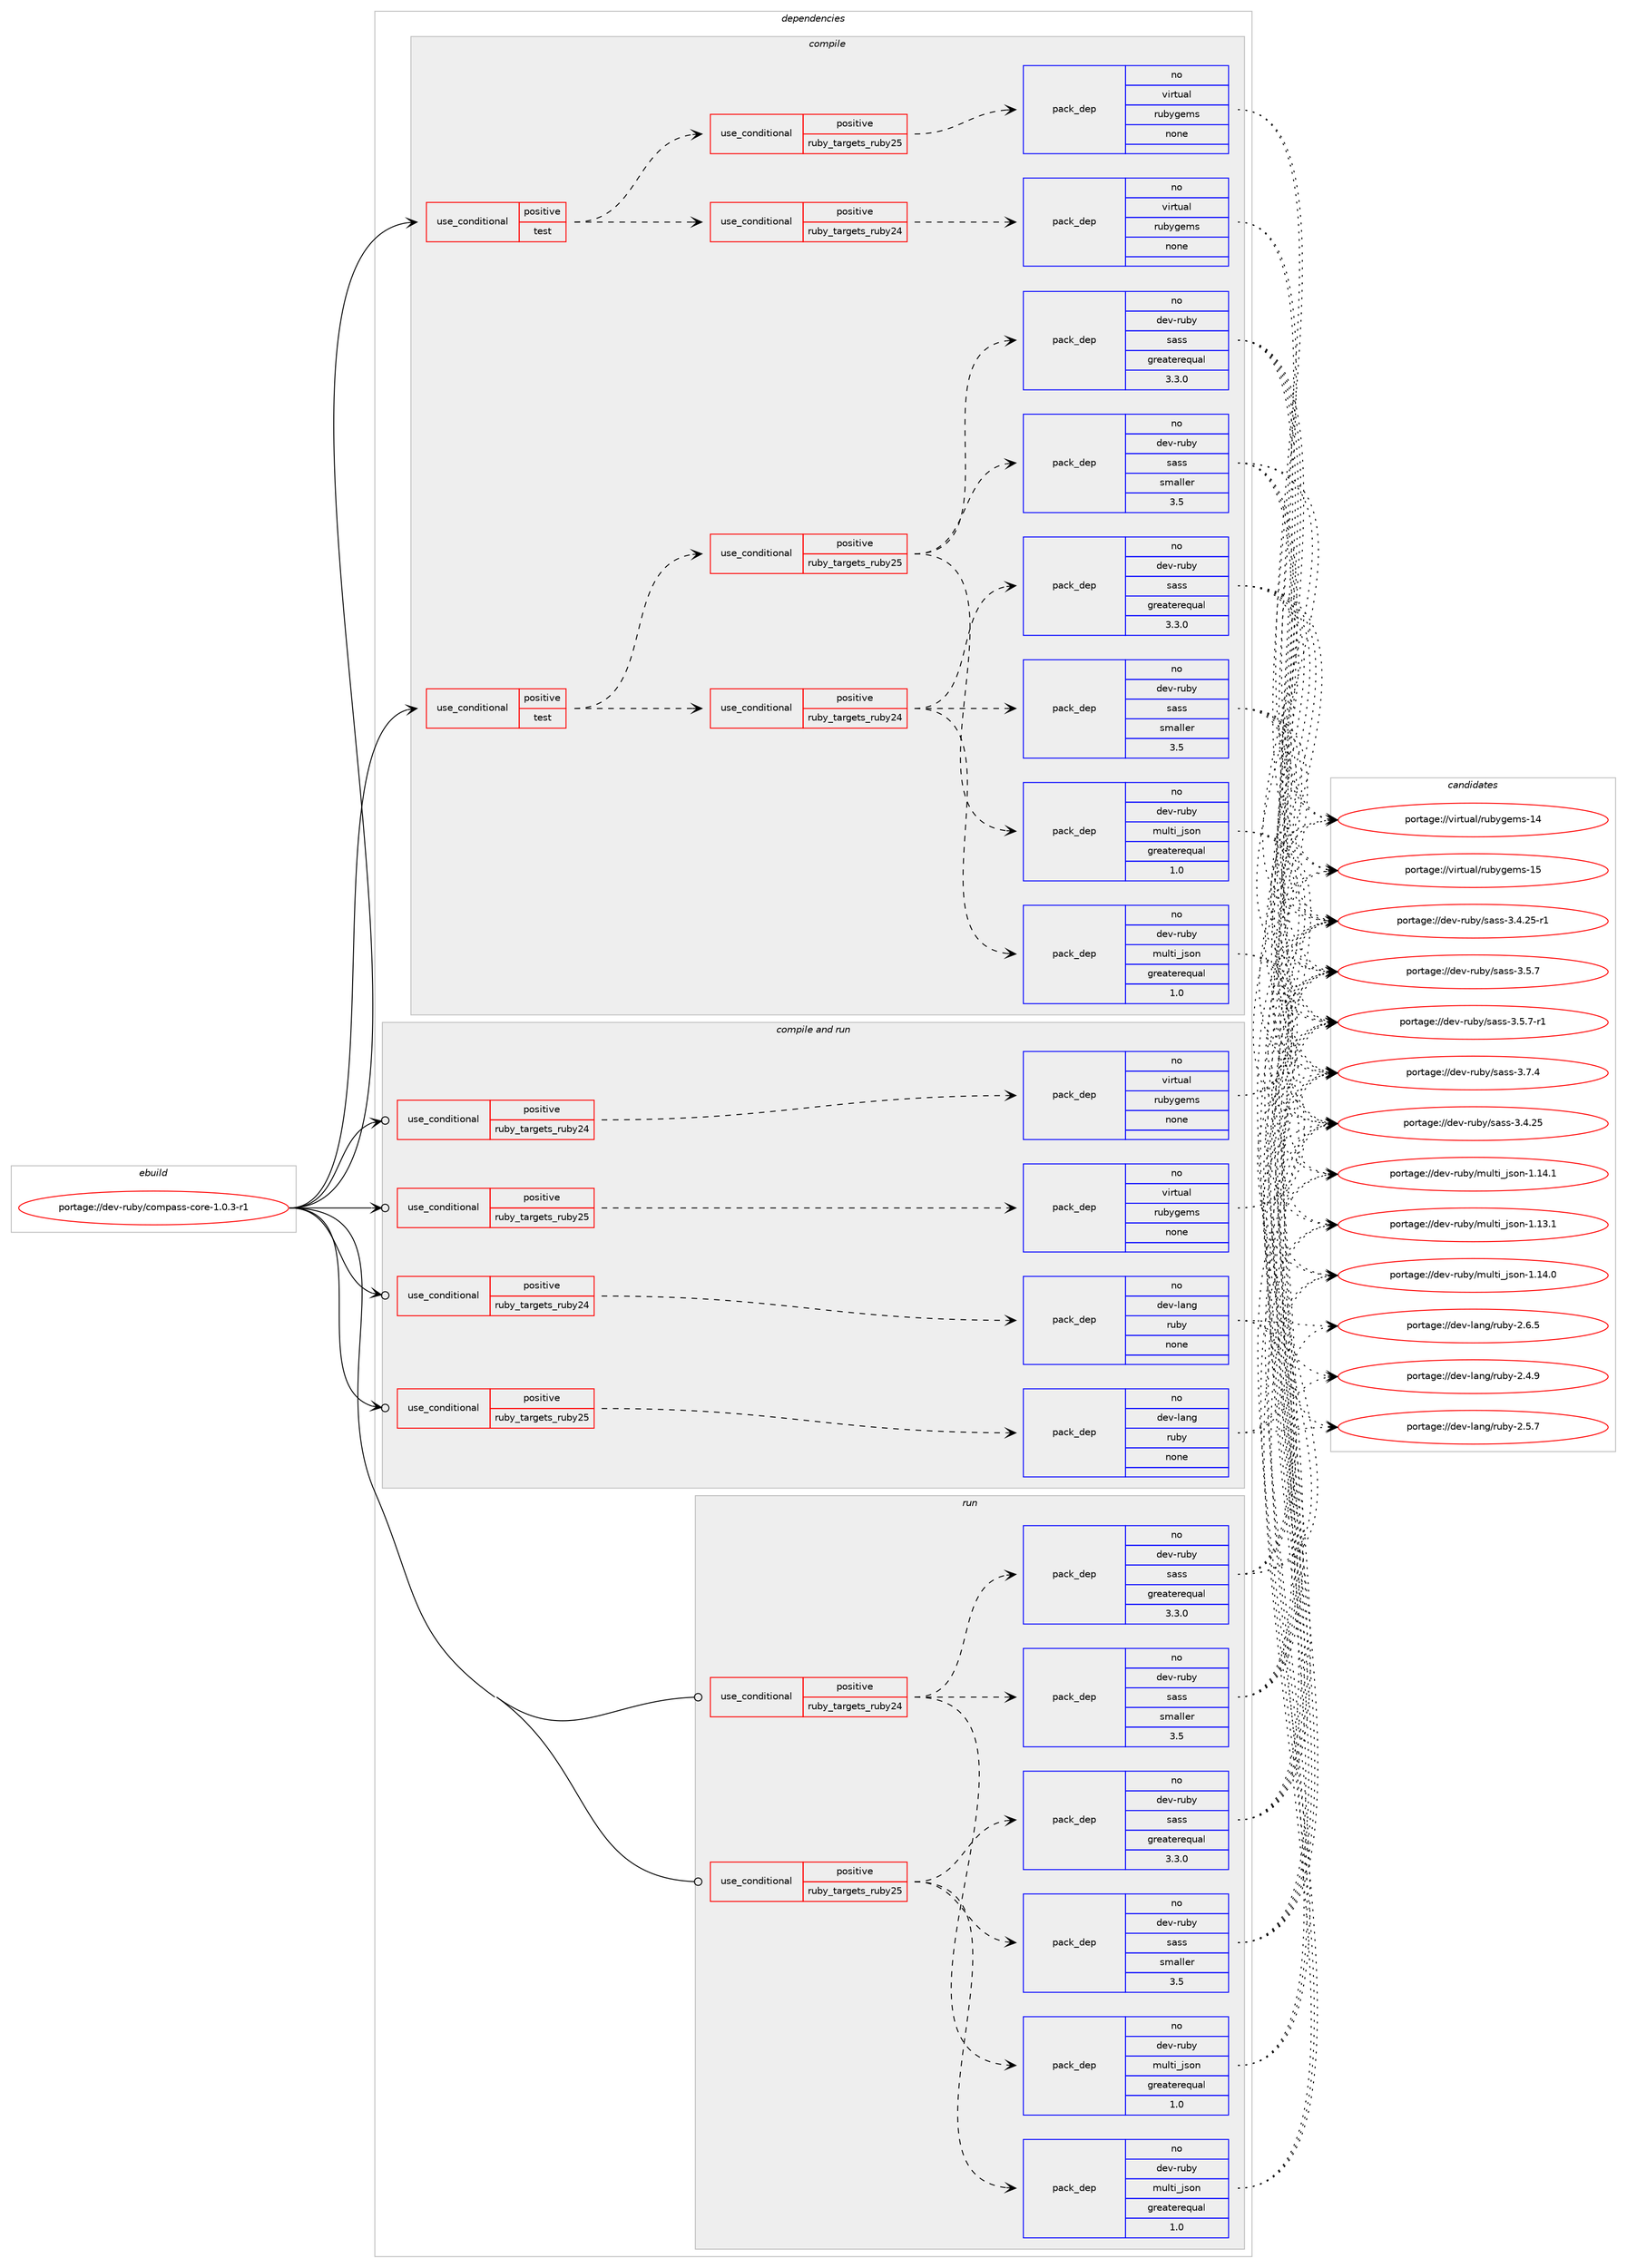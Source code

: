 digraph prolog {

# *************
# Graph options
# *************

newrank=true;
concentrate=true;
compound=true;
graph [rankdir=LR,fontname=Helvetica,fontsize=10,ranksep=1.5];#, ranksep=2.5, nodesep=0.2];
edge  [arrowhead=vee];
node  [fontname=Helvetica,fontsize=10];

# **********
# The ebuild
# **********

subgraph cluster_leftcol {
color=gray;
rank=same;
label=<<i>ebuild</i>>;
id [label="portage://dev-ruby/compass-core-1.0.3-r1", color=red, width=4, href="../dev-ruby/compass-core-1.0.3-r1.svg"];
}

# ****************
# The dependencies
# ****************

subgraph cluster_midcol {
color=gray;
label=<<i>dependencies</i>>;
subgraph cluster_compile {
fillcolor="#eeeeee";
style=filled;
label=<<i>compile</i>>;
subgraph cond49705 {
dependency216479 [label=<<TABLE BORDER="0" CELLBORDER="1" CELLSPACING="0" CELLPADDING="4"><TR><TD ROWSPAN="3" CELLPADDING="10">use_conditional</TD></TR><TR><TD>positive</TD></TR><TR><TD>test</TD></TR></TABLE>>, shape=none, color=red];
subgraph cond49706 {
dependency216480 [label=<<TABLE BORDER="0" CELLBORDER="1" CELLSPACING="0" CELLPADDING="4"><TR><TD ROWSPAN="3" CELLPADDING="10">use_conditional</TD></TR><TR><TD>positive</TD></TR><TR><TD>ruby_targets_ruby24</TD></TR></TABLE>>, shape=none, color=red];
subgraph pack163293 {
dependency216481 [label=<<TABLE BORDER="0" CELLBORDER="1" CELLSPACING="0" CELLPADDING="4" WIDTH="220"><TR><TD ROWSPAN="6" CELLPADDING="30">pack_dep</TD></TR><TR><TD WIDTH="110">no</TD></TR><TR><TD>dev-ruby</TD></TR><TR><TD>multi_json</TD></TR><TR><TD>greaterequal</TD></TR><TR><TD>1.0</TD></TR></TABLE>>, shape=none, color=blue];
}
dependency216480:e -> dependency216481:w [weight=20,style="dashed",arrowhead="vee"];
subgraph pack163294 {
dependency216482 [label=<<TABLE BORDER="0" CELLBORDER="1" CELLSPACING="0" CELLPADDING="4" WIDTH="220"><TR><TD ROWSPAN="6" CELLPADDING="30">pack_dep</TD></TR><TR><TD WIDTH="110">no</TD></TR><TR><TD>dev-ruby</TD></TR><TR><TD>sass</TD></TR><TR><TD>greaterequal</TD></TR><TR><TD>3.3.0</TD></TR></TABLE>>, shape=none, color=blue];
}
dependency216480:e -> dependency216482:w [weight=20,style="dashed",arrowhead="vee"];
subgraph pack163295 {
dependency216483 [label=<<TABLE BORDER="0" CELLBORDER="1" CELLSPACING="0" CELLPADDING="4" WIDTH="220"><TR><TD ROWSPAN="6" CELLPADDING="30">pack_dep</TD></TR><TR><TD WIDTH="110">no</TD></TR><TR><TD>dev-ruby</TD></TR><TR><TD>sass</TD></TR><TR><TD>smaller</TD></TR><TR><TD>3.5</TD></TR></TABLE>>, shape=none, color=blue];
}
dependency216480:e -> dependency216483:w [weight=20,style="dashed",arrowhead="vee"];
}
dependency216479:e -> dependency216480:w [weight=20,style="dashed",arrowhead="vee"];
subgraph cond49707 {
dependency216484 [label=<<TABLE BORDER="0" CELLBORDER="1" CELLSPACING="0" CELLPADDING="4"><TR><TD ROWSPAN="3" CELLPADDING="10">use_conditional</TD></TR><TR><TD>positive</TD></TR><TR><TD>ruby_targets_ruby25</TD></TR></TABLE>>, shape=none, color=red];
subgraph pack163296 {
dependency216485 [label=<<TABLE BORDER="0" CELLBORDER="1" CELLSPACING="0" CELLPADDING="4" WIDTH="220"><TR><TD ROWSPAN="6" CELLPADDING="30">pack_dep</TD></TR><TR><TD WIDTH="110">no</TD></TR><TR><TD>dev-ruby</TD></TR><TR><TD>multi_json</TD></TR><TR><TD>greaterequal</TD></TR><TR><TD>1.0</TD></TR></TABLE>>, shape=none, color=blue];
}
dependency216484:e -> dependency216485:w [weight=20,style="dashed",arrowhead="vee"];
subgraph pack163297 {
dependency216486 [label=<<TABLE BORDER="0" CELLBORDER="1" CELLSPACING="0" CELLPADDING="4" WIDTH="220"><TR><TD ROWSPAN="6" CELLPADDING="30">pack_dep</TD></TR><TR><TD WIDTH="110">no</TD></TR><TR><TD>dev-ruby</TD></TR><TR><TD>sass</TD></TR><TR><TD>greaterequal</TD></TR><TR><TD>3.3.0</TD></TR></TABLE>>, shape=none, color=blue];
}
dependency216484:e -> dependency216486:w [weight=20,style="dashed",arrowhead="vee"];
subgraph pack163298 {
dependency216487 [label=<<TABLE BORDER="0" CELLBORDER="1" CELLSPACING="0" CELLPADDING="4" WIDTH="220"><TR><TD ROWSPAN="6" CELLPADDING="30">pack_dep</TD></TR><TR><TD WIDTH="110">no</TD></TR><TR><TD>dev-ruby</TD></TR><TR><TD>sass</TD></TR><TR><TD>smaller</TD></TR><TR><TD>3.5</TD></TR></TABLE>>, shape=none, color=blue];
}
dependency216484:e -> dependency216487:w [weight=20,style="dashed",arrowhead="vee"];
}
dependency216479:e -> dependency216484:w [weight=20,style="dashed",arrowhead="vee"];
}
id:e -> dependency216479:w [weight=20,style="solid",arrowhead="vee"];
subgraph cond49708 {
dependency216488 [label=<<TABLE BORDER="0" CELLBORDER="1" CELLSPACING="0" CELLPADDING="4"><TR><TD ROWSPAN="3" CELLPADDING="10">use_conditional</TD></TR><TR><TD>positive</TD></TR><TR><TD>test</TD></TR></TABLE>>, shape=none, color=red];
subgraph cond49709 {
dependency216489 [label=<<TABLE BORDER="0" CELLBORDER="1" CELLSPACING="0" CELLPADDING="4"><TR><TD ROWSPAN="3" CELLPADDING="10">use_conditional</TD></TR><TR><TD>positive</TD></TR><TR><TD>ruby_targets_ruby24</TD></TR></TABLE>>, shape=none, color=red];
subgraph pack163299 {
dependency216490 [label=<<TABLE BORDER="0" CELLBORDER="1" CELLSPACING="0" CELLPADDING="4" WIDTH="220"><TR><TD ROWSPAN="6" CELLPADDING="30">pack_dep</TD></TR><TR><TD WIDTH="110">no</TD></TR><TR><TD>virtual</TD></TR><TR><TD>rubygems</TD></TR><TR><TD>none</TD></TR><TR><TD></TD></TR></TABLE>>, shape=none, color=blue];
}
dependency216489:e -> dependency216490:w [weight=20,style="dashed",arrowhead="vee"];
}
dependency216488:e -> dependency216489:w [weight=20,style="dashed",arrowhead="vee"];
subgraph cond49710 {
dependency216491 [label=<<TABLE BORDER="0" CELLBORDER="1" CELLSPACING="0" CELLPADDING="4"><TR><TD ROWSPAN="3" CELLPADDING="10">use_conditional</TD></TR><TR><TD>positive</TD></TR><TR><TD>ruby_targets_ruby25</TD></TR></TABLE>>, shape=none, color=red];
subgraph pack163300 {
dependency216492 [label=<<TABLE BORDER="0" CELLBORDER="1" CELLSPACING="0" CELLPADDING="4" WIDTH="220"><TR><TD ROWSPAN="6" CELLPADDING="30">pack_dep</TD></TR><TR><TD WIDTH="110">no</TD></TR><TR><TD>virtual</TD></TR><TR><TD>rubygems</TD></TR><TR><TD>none</TD></TR><TR><TD></TD></TR></TABLE>>, shape=none, color=blue];
}
dependency216491:e -> dependency216492:w [weight=20,style="dashed",arrowhead="vee"];
}
dependency216488:e -> dependency216491:w [weight=20,style="dashed",arrowhead="vee"];
}
id:e -> dependency216488:w [weight=20,style="solid",arrowhead="vee"];
}
subgraph cluster_compileandrun {
fillcolor="#eeeeee";
style=filled;
label=<<i>compile and run</i>>;
subgraph cond49711 {
dependency216493 [label=<<TABLE BORDER="0" CELLBORDER="1" CELLSPACING="0" CELLPADDING="4"><TR><TD ROWSPAN="3" CELLPADDING="10">use_conditional</TD></TR><TR><TD>positive</TD></TR><TR><TD>ruby_targets_ruby24</TD></TR></TABLE>>, shape=none, color=red];
subgraph pack163301 {
dependency216494 [label=<<TABLE BORDER="0" CELLBORDER="1" CELLSPACING="0" CELLPADDING="4" WIDTH="220"><TR><TD ROWSPAN="6" CELLPADDING="30">pack_dep</TD></TR><TR><TD WIDTH="110">no</TD></TR><TR><TD>dev-lang</TD></TR><TR><TD>ruby</TD></TR><TR><TD>none</TD></TR><TR><TD></TD></TR></TABLE>>, shape=none, color=blue];
}
dependency216493:e -> dependency216494:w [weight=20,style="dashed",arrowhead="vee"];
}
id:e -> dependency216493:w [weight=20,style="solid",arrowhead="odotvee"];
subgraph cond49712 {
dependency216495 [label=<<TABLE BORDER="0" CELLBORDER="1" CELLSPACING="0" CELLPADDING="4"><TR><TD ROWSPAN="3" CELLPADDING="10">use_conditional</TD></TR><TR><TD>positive</TD></TR><TR><TD>ruby_targets_ruby24</TD></TR></TABLE>>, shape=none, color=red];
subgraph pack163302 {
dependency216496 [label=<<TABLE BORDER="0" CELLBORDER="1" CELLSPACING="0" CELLPADDING="4" WIDTH="220"><TR><TD ROWSPAN="6" CELLPADDING="30">pack_dep</TD></TR><TR><TD WIDTH="110">no</TD></TR><TR><TD>virtual</TD></TR><TR><TD>rubygems</TD></TR><TR><TD>none</TD></TR><TR><TD></TD></TR></TABLE>>, shape=none, color=blue];
}
dependency216495:e -> dependency216496:w [weight=20,style="dashed",arrowhead="vee"];
}
id:e -> dependency216495:w [weight=20,style="solid",arrowhead="odotvee"];
subgraph cond49713 {
dependency216497 [label=<<TABLE BORDER="0" CELLBORDER="1" CELLSPACING="0" CELLPADDING="4"><TR><TD ROWSPAN="3" CELLPADDING="10">use_conditional</TD></TR><TR><TD>positive</TD></TR><TR><TD>ruby_targets_ruby25</TD></TR></TABLE>>, shape=none, color=red];
subgraph pack163303 {
dependency216498 [label=<<TABLE BORDER="0" CELLBORDER="1" CELLSPACING="0" CELLPADDING="4" WIDTH="220"><TR><TD ROWSPAN="6" CELLPADDING="30">pack_dep</TD></TR><TR><TD WIDTH="110">no</TD></TR><TR><TD>dev-lang</TD></TR><TR><TD>ruby</TD></TR><TR><TD>none</TD></TR><TR><TD></TD></TR></TABLE>>, shape=none, color=blue];
}
dependency216497:e -> dependency216498:w [weight=20,style="dashed",arrowhead="vee"];
}
id:e -> dependency216497:w [weight=20,style="solid",arrowhead="odotvee"];
subgraph cond49714 {
dependency216499 [label=<<TABLE BORDER="0" CELLBORDER="1" CELLSPACING="0" CELLPADDING="4"><TR><TD ROWSPAN="3" CELLPADDING="10">use_conditional</TD></TR><TR><TD>positive</TD></TR><TR><TD>ruby_targets_ruby25</TD></TR></TABLE>>, shape=none, color=red];
subgraph pack163304 {
dependency216500 [label=<<TABLE BORDER="0" CELLBORDER="1" CELLSPACING="0" CELLPADDING="4" WIDTH="220"><TR><TD ROWSPAN="6" CELLPADDING="30">pack_dep</TD></TR><TR><TD WIDTH="110">no</TD></TR><TR><TD>virtual</TD></TR><TR><TD>rubygems</TD></TR><TR><TD>none</TD></TR><TR><TD></TD></TR></TABLE>>, shape=none, color=blue];
}
dependency216499:e -> dependency216500:w [weight=20,style="dashed",arrowhead="vee"];
}
id:e -> dependency216499:w [weight=20,style="solid",arrowhead="odotvee"];
}
subgraph cluster_run {
fillcolor="#eeeeee";
style=filled;
label=<<i>run</i>>;
subgraph cond49715 {
dependency216501 [label=<<TABLE BORDER="0" CELLBORDER="1" CELLSPACING="0" CELLPADDING="4"><TR><TD ROWSPAN="3" CELLPADDING="10">use_conditional</TD></TR><TR><TD>positive</TD></TR><TR><TD>ruby_targets_ruby24</TD></TR></TABLE>>, shape=none, color=red];
subgraph pack163305 {
dependency216502 [label=<<TABLE BORDER="0" CELLBORDER="1" CELLSPACING="0" CELLPADDING="4" WIDTH="220"><TR><TD ROWSPAN="6" CELLPADDING="30">pack_dep</TD></TR><TR><TD WIDTH="110">no</TD></TR><TR><TD>dev-ruby</TD></TR><TR><TD>multi_json</TD></TR><TR><TD>greaterequal</TD></TR><TR><TD>1.0</TD></TR></TABLE>>, shape=none, color=blue];
}
dependency216501:e -> dependency216502:w [weight=20,style="dashed",arrowhead="vee"];
subgraph pack163306 {
dependency216503 [label=<<TABLE BORDER="0" CELLBORDER="1" CELLSPACING="0" CELLPADDING="4" WIDTH="220"><TR><TD ROWSPAN="6" CELLPADDING="30">pack_dep</TD></TR><TR><TD WIDTH="110">no</TD></TR><TR><TD>dev-ruby</TD></TR><TR><TD>sass</TD></TR><TR><TD>greaterequal</TD></TR><TR><TD>3.3.0</TD></TR></TABLE>>, shape=none, color=blue];
}
dependency216501:e -> dependency216503:w [weight=20,style="dashed",arrowhead="vee"];
subgraph pack163307 {
dependency216504 [label=<<TABLE BORDER="0" CELLBORDER="1" CELLSPACING="0" CELLPADDING="4" WIDTH="220"><TR><TD ROWSPAN="6" CELLPADDING="30">pack_dep</TD></TR><TR><TD WIDTH="110">no</TD></TR><TR><TD>dev-ruby</TD></TR><TR><TD>sass</TD></TR><TR><TD>smaller</TD></TR><TR><TD>3.5</TD></TR></TABLE>>, shape=none, color=blue];
}
dependency216501:e -> dependency216504:w [weight=20,style="dashed",arrowhead="vee"];
}
id:e -> dependency216501:w [weight=20,style="solid",arrowhead="odot"];
subgraph cond49716 {
dependency216505 [label=<<TABLE BORDER="0" CELLBORDER="1" CELLSPACING="0" CELLPADDING="4"><TR><TD ROWSPAN="3" CELLPADDING="10">use_conditional</TD></TR><TR><TD>positive</TD></TR><TR><TD>ruby_targets_ruby25</TD></TR></TABLE>>, shape=none, color=red];
subgraph pack163308 {
dependency216506 [label=<<TABLE BORDER="0" CELLBORDER="1" CELLSPACING="0" CELLPADDING="4" WIDTH="220"><TR><TD ROWSPAN="6" CELLPADDING="30">pack_dep</TD></TR><TR><TD WIDTH="110">no</TD></TR><TR><TD>dev-ruby</TD></TR><TR><TD>multi_json</TD></TR><TR><TD>greaterequal</TD></TR><TR><TD>1.0</TD></TR></TABLE>>, shape=none, color=blue];
}
dependency216505:e -> dependency216506:w [weight=20,style="dashed",arrowhead="vee"];
subgraph pack163309 {
dependency216507 [label=<<TABLE BORDER="0" CELLBORDER="1" CELLSPACING="0" CELLPADDING="4" WIDTH="220"><TR><TD ROWSPAN="6" CELLPADDING="30">pack_dep</TD></TR><TR><TD WIDTH="110">no</TD></TR><TR><TD>dev-ruby</TD></TR><TR><TD>sass</TD></TR><TR><TD>greaterequal</TD></TR><TR><TD>3.3.0</TD></TR></TABLE>>, shape=none, color=blue];
}
dependency216505:e -> dependency216507:w [weight=20,style="dashed",arrowhead="vee"];
subgraph pack163310 {
dependency216508 [label=<<TABLE BORDER="0" CELLBORDER="1" CELLSPACING="0" CELLPADDING="4" WIDTH="220"><TR><TD ROWSPAN="6" CELLPADDING="30">pack_dep</TD></TR><TR><TD WIDTH="110">no</TD></TR><TR><TD>dev-ruby</TD></TR><TR><TD>sass</TD></TR><TR><TD>smaller</TD></TR><TR><TD>3.5</TD></TR></TABLE>>, shape=none, color=blue];
}
dependency216505:e -> dependency216508:w [weight=20,style="dashed",arrowhead="vee"];
}
id:e -> dependency216505:w [weight=20,style="solid",arrowhead="odot"];
}
}

# **************
# The candidates
# **************

subgraph cluster_choices {
rank=same;
color=gray;
label=<<i>candidates</i>>;

subgraph choice163293 {
color=black;
nodesep=1;
choiceportage1001011184511411798121471091171081161059510611511111045494649514649 [label="portage://dev-ruby/multi_json-1.13.1", color=red, width=4,href="../dev-ruby/multi_json-1.13.1.svg"];
choiceportage1001011184511411798121471091171081161059510611511111045494649524648 [label="portage://dev-ruby/multi_json-1.14.0", color=red, width=4,href="../dev-ruby/multi_json-1.14.0.svg"];
choiceportage1001011184511411798121471091171081161059510611511111045494649524649 [label="portage://dev-ruby/multi_json-1.14.1", color=red, width=4,href="../dev-ruby/multi_json-1.14.1.svg"];
dependency216481:e -> choiceportage1001011184511411798121471091171081161059510611511111045494649514649:w [style=dotted,weight="100"];
dependency216481:e -> choiceportage1001011184511411798121471091171081161059510611511111045494649524648:w [style=dotted,weight="100"];
dependency216481:e -> choiceportage1001011184511411798121471091171081161059510611511111045494649524649:w [style=dotted,weight="100"];
}
subgraph choice163294 {
color=black;
nodesep=1;
choiceportage1001011184511411798121471159711511545514652465053 [label="portage://dev-ruby/sass-3.4.25", color=red, width=4,href="../dev-ruby/sass-3.4.25.svg"];
choiceportage10010111845114117981214711597115115455146524650534511449 [label="portage://dev-ruby/sass-3.4.25-r1", color=red, width=4,href="../dev-ruby/sass-3.4.25-r1.svg"];
choiceportage10010111845114117981214711597115115455146534655 [label="portage://dev-ruby/sass-3.5.7", color=red, width=4,href="../dev-ruby/sass-3.5.7.svg"];
choiceportage100101118451141179812147115971151154551465346554511449 [label="portage://dev-ruby/sass-3.5.7-r1", color=red, width=4,href="../dev-ruby/sass-3.5.7-r1.svg"];
choiceportage10010111845114117981214711597115115455146554652 [label="portage://dev-ruby/sass-3.7.4", color=red, width=4,href="../dev-ruby/sass-3.7.4.svg"];
dependency216482:e -> choiceportage1001011184511411798121471159711511545514652465053:w [style=dotted,weight="100"];
dependency216482:e -> choiceportage10010111845114117981214711597115115455146524650534511449:w [style=dotted,weight="100"];
dependency216482:e -> choiceportage10010111845114117981214711597115115455146534655:w [style=dotted,weight="100"];
dependency216482:e -> choiceportage100101118451141179812147115971151154551465346554511449:w [style=dotted,weight="100"];
dependency216482:e -> choiceportage10010111845114117981214711597115115455146554652:w [style=dotted,weight="100"];
}
subgraph choice163295 {
color=black;
nodesep=1;
choiceportage1001011184511411798121471159711511545514652465053 [label="portage://dev-ruby/sass-3.4.25", color=red, width=4,href="../dev-ruby/sass-3.4.25.svg"];
choiceportage10010111845114117981214711597115115455146524650534511449 [label="portage://dev-ruby/sass-3.4.25-r1", color=red, width=4,href="../dev-ruby/sass-3.4.25-r1.svg"];
choiceportage10010111845114117981214711597115115455146534655 [label="portage://dev-ruby/sass-3.5.7", color=red, width=4,href="../dev-ruby/sass-3.5.7.svg"];
choiceportage100101118451141179812147115971151154551465346554511449 [label="portage://dev-ruby/sass-3.5.7-r1", color=red, width=4,href="../dev-ruby/sass-3.5.7-r1.svg"];
choiceportage10010111845114117981214711597115115455146554652 [label="portage://dev-ruby/sass-3.7.4", color=red, width=4,href="../dev-ruby/sass-3.7.4.svg"];
dependency216483:e -> choiceportage1001011184511411798121471159711511545514652465053:w [style=dotted,weight="100"];
dependency216483:e -> choiceportage10010111845114117981214711597115115455146524650534511449:w [style=dotted,weight="100"];
dependency216483:e -> choiceportage10010111845114117981214711597115115455146534655:w [style=dotted,weight="100"];
dependency216483:e -> choiceportage100101118451141179812147115971151154551465346554511449:w [style=dotted,weight="100"];
dependency216483:e -> choiceportage10010111845114117981214711597115115455146554652:w [style=dotted,weight="100"];
}
subgraph choice163296 {
color=black;
nodesep=1;
choiceportage1001011184511411798121471091171081161059510611511111045494649514649 [label="portage://dev-ruby/multi_json-1.13.1", color=red, width=4,href="../dev-ruby/multi_json-1.13.1.svg"];
choiceportage1001011184511411798121471091171081161059510611511111045494649524648 [label="portage://dev-ruby/multi_json-1.14.0", color=red, width=4,href="../dev-ruby/multi_json-1.14.0.svg"];
choiceportage1001011184511411798121471091171081161059510611511111045494649524649 [label="portage://dev-ruby/multi_json-1.14.1", color=red, width=4,href="../dev-ruby/multi_json-1.14.1.svg"];
dependency216485:e -> choiceportage1001011184511411798121471091171081161059510611511111045494649514649:w [style=dotted,weight="100"];
dependency216485:e -> choiceportage1001011184511411798121471091171081161059510611511111045494649524648:w [style=dotted,weight="100"];
dependency216485:e -> choiceportage1001011184511411798121471091171081161059510611511111045494649524649:w [style=dotted,weight="100"];
}
subgraph choice163297 {
color=black;
nodesep=1;
choiceportage1001011184511411798121471159711511545514652465053 [label="portage://dev-ruby/sass-3.4.25", color=red, width=4,href="../dev-ruby/sass-3.4.25.svg"];
choiceportage10010111845114117981214711597115115455146524650534511449 [label="portage://dev-ruby/sass-3.4.25-r1", color=red, width=4,href="../dev-ruby/sass-3.4.25-r1.svg"];
choiceportage10010111845114117981214711597115115455146534655 [label="portage://dev-ruby/sass-3.5.7", color=red, width=4,href="../dev-ruby/sass-3.5.7.svg"];
choiceportage100101118451141179812147115971151154551465346554511449 [label="portage://dev-ruby/sass-3.5.7-r1", color=red, width=4,href="../dev-ruby/sass-3.5.7-r1.svg"];
choiceportage10010111845114117981214711597115115455146554652 [label="portage://dev-ruby/sass-3.7.4", color=red, width=4,href="../dev-ruby/sass-3.7.4.svg"];
dependency216486:e -> choiceportage1001011184511411798121471159711511545514652465053:w [style=dotted,weight="100"];
dependency216486:e -> choiceportage10010111845114117981214711597115115455146524650534511449:w [style=dotted,weight="100"];
dependency216486:e -> choiceportage10010111845114117981214711597115115455146534655:w [style=dotted,weight="100"];
dependency216486:e -> choiceportage100101118451141179812147115971151154551465346554511449:w [style=dotted,weight="100"];
dependency216486:e -> choiceportage10010111845114117981214711597115115455146554652:w [style=dotted,weight="100"];
}
subgraph choice163298 {
color=black;
nodesep=1;
choiceportage1001011184511411798121471159711511545514652465053 [label="portage://dev-ruby/sass-3.4.25", color=red, width=4,href="../dev-ruby/sass-3.4.25.svg"];
choiceportage10010111845114117981214711597115115455146524650534511449 [label="portage://dev-ruby/sass-3.4.25-r1", color=red, width=4,href="../dev-ruby/sass-3.4.25-r1.svg"];
choiceportage10010111845114117981214711597115115455146534655 [label="portage://dev-ruby/sass-3.5.7", color=red, width=4,href="../dev-ruby/sass-3.5.7.svg"];
choiceportage100101118451141179812147115971151154551465346554511449 [label="portage://dev-ruby/sass-3.5.7-r1", color=red, width=4,href="../dev-ruby/sass-3.5.7-r1.svg"];
choiceportage10010111845114117981214711597115115455146554652 [label="portage://dev-ruby/sass-3.7.4", color=red, width=4,href="../dev-ruby/sass-3.7.4.svg"];
dependency216487:e -> choiceportage1001011184511411798121471159711511545514652465053:w [style=dotted,weight="100"];
dependency216487:e -> choiceportage10010111845114117981214711597115115455146524650534511449:w [style=dotted,weight="100"];
dependency216487:e -> choiceportage10010111845114117981214711597115115455146534655:w [style=dotted,weight="100"];
dependency216487:e -> choiceportage100101118451141179812147115971151154551465346554511449:w [style=dotted,weight="100"];
dependency216487:e -> choiceportage10010111845114117981214711597115115455146554652:w [style=dotted,weight="100"];
}
subgraph choice163299 {
color=black;
nodesep=1;
choiceportage118105114116117971084711411798121103101109115454952 [label="portage://virtual/rubygems-14", color=red, width=4,href="../virtual/rubygems-14.svg"];
choiceportage118105114116117971084711411798121103101109115454953 [label="portage://virtual/rubygems-15", color=red, width=4,href="../virtual/rubygems-15.svg"];
dependency216490:e -> choiceportage118105114116117971084711411798121103101109115454952:w [style=dotted,weight="100"];
dependency216490:e -> choiceportage118105114116117971084711411798121103101109115454953:w [style=dotted,weight="100"];
}
subgraph choice163300 {
color=black;
nodesep=1;
choiceportage118105114116117971084711411798121103101109115454952 [label="portage://virtual/rubygems-14", color=red, width=4,href="../virtual/rubygems-14.svg"];
choiceportage118105114116117971084711411798121103101109115454953 [label="portage://virtual/rubygems-15", color=red, width=4,href="../virtual/rubygems-15.svg"];
dependency216492:e -> choiceportage118105114116117971084711411798121103101109115454952:w [style=dotted,weight="100"];
dependency216492:e -> choiceportage118105114116117971084711411798121103101109115454953:w [style=dotted,weight="100"];
}
subgraph choice163301 {
color=black;
nodesep=1;
choiceportage10010111845108971101034711411798121455046524657 [label="portage://dev-lang/ruby-2.4.9", color=red, width=4,href="../dev-lang/ruby-2.4.9.svg"];
choiceportage10010111845108971101034711411798121455046534655 [label="portage://dev-lang/ruby-2.5.7", color=red, width=4,href="../dev-lang/ruby-2.5.7.svg"];
choiceportage10010111845108971101034711411798121455046544653 [label="portage://dev-lang/ruby-2.6.5", color=red, width=4,href="../dev-lang/ruby-2.6.5.svg"];
dependency216494:e -> choiceportage10010111845108971101034711411798121455046524657:w [style=dotted,weight="100"];
dependency216494:e -> choiceportage10010111845108971101034711411798121455046534655:w [style=dotted,weight="100"];
dependency216494:e -> choiceportage10010111845108971101034711411798121455046544653:w [style=dotted,weight="100"];
}
subgraph choice163302 {
color=black;
nodesep=1;
choiceportage118105114116117971084711411798121103101109115454952 [label="portage://virtual/rubygems-14", color=red, width=4,href="../virtual/rubygems-14.svg"];
choiceportage118105114116117971084711411798121103101109115454953 [label="portage://virtual/rubygems-15", color=red, width=4,href="../virtual/rubygems-15.svg"];
dependency216496:e -> choiceportage118105114116117971084711411798121103101109115454952:w [style=dotted,weight="100"];
dependency216496:e -> choiceportage118105114116117971084711411798121103101109115454953:w [style=dotted,weight="100"];
}
subgraph choice163303 {
color=black;
nodesep=1;
choiceportage10010111845108971101034711411798121455046524657 [label="portage://dev-lang/ruby-2.4.9", color=red, width=4,href="../dev-lang/ruby-2.4.9.svg"];
choiceportage10010111845108971101034711411798121455046534655 [label="portage://dev-lang/ruby-2.5.7", color=red, width=4,href="../dev-lang/ruby-2.5.7.svg"];
choiceportage10010111845108971101034711411798121455046544653 [label="portage://dev-lang/ruby-2.6.5", color=red, width=4,href="../dev-lang/ruby-2.6.5.svg"];
dependency216498:e -> choiceportage10010111845108971101034711411798121455046524657:w [style=dotted,weight="100"];
dependency216498:e -> choiceportage10010111845108971101034711411798121455046534655:w [style=dotted,weight="100"];
dependency216498:e -> choiceportage10010111845108971101034711411798121455046544653:w [style=dotted,weight="100"];
}
subgraph choice163304 {
color=black;
nodesep=1;
choiceportage118105114116117971084711411798121103101109115454952 [label="portage://virtual/rubygems-14", color=red, width=4,href="../virtual/rubygems-14.svg"];
choiceportage118105114116117971084711411798121103101109115454953 [label="portage://virtual/rubygems-15", color=red, width=4,href="../virtual/rubygems-15.svg"];
dependency216500:e -> choiceportage118105114116117971084711411798121103101109115454952:w [style=dotted,weight="100"];
dependency216500:e -> choiceportage118105114116117971084711411798121103101109115454953:w [style=dotted,weight="100"];
}
subgraph choice163305 {
color=black;
nodesep=1;
choiceportage1001011184511411798121471091171081161059510611511111045494649514649 [label="portage://dev-ruby/multi_json-1.13.1", color=red, width=4,href="../dev-ruby/multi_json-1.13.1.svg"];
choiceportage1001011184511411798121471091171081161059510611511111045494649524648 [label="portage://dev-ruby/multi_json-1.14.0", color=red, width=4,href="../dev-ruby/multi_json-1.14.0.svg"];
choiceportage1001011184511411798121471091171081161059510611511111045494649524649 [label="portage://dev-ruby/multi_json-1.14.1", color=red, width=4,href="../dev-ruby/multi_json-1.14.1.svg"];
dependency216502:e -> choiceportage1001011184511411798121471091171081161059510611511111045494649514649:w [style=dotted,weight="100"];
dependency216502:e -> choiceportage1001011184511411798121471091171081161059510611511111045494649524648:w [style=dotted,weight="100"];
dependency216502:e -> choiceportage1001011184511411798121471091171081161059510611511111045494649524649:w [style=dotted,weight="100"];
}
subgraph choice163306 {
color=black;
nodesep=1;
choiceportage1001011184511411798121471159711511545514652465053 [label="portage://dev-ruby/sass-3.4.25", color=red, width=4,href="../dev-ruby/sass-3.4.25.svg"];
choiceportage10010111845114117981214711597115115455146524650534511449 [label="portage://dev-ruby/sass-3.4.25-r1", color=red, width=4,href="../dev-ruby/sass-3.4.25-r1.svg"];
choiceportage10010111845114117981214711597115115455146534655 [label="portage://dev-ruby/sass-3.5.7", color=red, width=4,href="../dev-ruby/sass-3.5.7.svg"];
choiceportage100101118451141179812147115971151154551465346554511449 [label="portage://dev-ruby/sass-3.5.7-r1", color=red, width=4,href="../dev-ruby/sass-3.5.7-r1.svg"];
choiceportage10010111845114117981214711597115115455146554652 [label="portage://dev-ruby/sass-3.7.4", color=red, width=4,href="../dev-ruby/sass-3.7.4.svg"];
dependency216503:e -> choiceportage1001011184511411798121471159711511545514652465053:w [style=dotted,weight="100"];
dependency216503:e -> choiceportage10010111845114117981214711597115115455146524650534511449:w [style=dotted,weight="100"];
dependency216503:e -> choiceportage10010111845114117981214711597115115455146534655:w [style=dotted,weight="100"];
dependency216503:e -> choiceportage100101118451141179812147115971151154551465346554511449:w [style=dotted,weight="100"];
dependency216503:e -> choiceportage10010111845114117981214711597115115455146554652:w [style=dotted,weight="100"];
}
subgraph choice163307 {
color=black;
nodesep=1;
choiceportage1001011184511411798121471159711511545514652465053 [label="portage://dev-ruby/sass-3.4.25", color=red, width=4,href="../dev-ruby/sass-3.4.25.svg"];
choiceportage10010111845114117981214711597115115455146524650534511449 [label="portage://dev-ruby/sass-3.4.25-r1", color=red, width=4,href="../dev-ruby/sass-3.4.25-r1.svg"];
choiceportage10010111845114117981214711597115115455146534655 [label="portage://dev-ruby/sass-3.5.7", color=red, width=4,href="../dev-ruby/sass-3.5.7.svg"];
choiceportage100101118451141179812147115971151154551465346554511449 [label="portage://dev-ruby/sass-3.5.7-r1", color=red, width=4,href="../dev-ruby/sass-3.5.7-r1.svg"];
choiceportage10010111845114117981214711597115115455146554652 [label="portage://dev-ruby/sass-3.7.4", color=red, width=4,href="../dev-ruby/sass-3.7.4.svg"];
dependency216504:e -> choiceportage1001011184511411798121471159711511545514652465053:w [style=dotted,weight="100"];
dependency216504:e -> choiceportage10010111845114117981214711597115115455146524650534511449:w [style=dotted,weight="100"];
dependency216504:e -> choiceportage10010111845114117981214711597115115455146534655:w [style=dotted,weight="100"];
dependency216504:e -> choiceportage100101118451141179812147115971151154551465346554511449:w [style=dotted,weight="100"];
dependency216504:e -> choiceportage10010111845114117981214711597115115455146554652:w [style=dotted,weight="100"];
}
subgraph choice163308 {
color=black;
nodesep=1;
choiceportage1001011184511411798121471091171081161059510611511111045494649514649 [label="portage://dev-ruby/multi_json-1.13.1", color=red, width=4,href="../dev-ruby/multi_json-1.13.1.svg"];
choiceportage1001011184511411798121471091171081161059510611511111045494649524648 [label="portage://dev-ruby/multi_json-1.14.0", color=red, width=4,href="../dev-ruby/multi_json-1.14.0.svg"];
choiceportage1001011184511411798121471091171081161059510611511111045494649524649 [label="portage://dev-ruby/multi_json-1.14.1", color=red, width=4,href="../dev-ruby/multi_json-1.14.1.svg"];
dependency216506:e -> choiceportage1001011184511411798121471091171081161059510611511111045494649514649:w [style=dotted,weight="100"];
dependency216506:e -> choiceportage1001011184511411798121471091171081161059510611511111045494649524648:w [style=dotted,weight="100"];
dependency216506:e -> choiceportage1001011184511411798121471091171081161059510611511111045494649524649:w [style=dotted,weight="100"];
}
subgraph choice163309 {
color=black;
nodesep=1;
choiceportage1001011184511411798121471159711511545514652465053 [label="portage://dev-ruby/sass-3.4.25", color=red, width=4,href="../dev-ruby/sass-3.4.25.svg"];
choiceportage10010111845114117981214711597115115455146524650534511449 [label="portage://dev-ruby/sass-3.4.25-r1", color=red, width=4,href="../dev-ruby/sass-3.4.25-r1.svg"];
choiceportage10010111845114117981214711597115115455146534655 [label="portage://dev-ruby/sass-3.5.7", color=red, width=4,href="../dev-ruby/sass-3.5.7.svg"];
choiceportage100101118451141179812147115971151154551465346554511449 [label="portage://dev-ruby/sass-3.5.7-r1", color=red, width=4,href="../dev-ruby/sass-3.5.7-r1.svg"];
choiceportage10010111845114117981214711597115115455146554652 [label="portage://dev-ruby/sass-3.7.4", color=red, width=4,href="../dev-ruby/sass-3.7.4.svg"];
dependency216507:e -> choiceportage1001011184511411798121471159711511545514652465053:w [style=dotted,weight="100"];
dependency216507:e -> choiceportage10010111845114117981214711597115115455146524650534511449:w [style=dotted,weight="100"];
dependency216507:e -> choiceportage10010111845114117981214711597115115455146534655:w [style=dotted,weight="100"];
dependency216507:e -> choiceportage100101118451141179812147115971151154551465346554511449:w [style=dotted,weight="100"];
dependency216507:e -> choiceportage10010111845114117981214711597115115455146554652:w [style=dotted,weight="100"];
}
subgraph choice163310 {
color=black;
nodesep=1;
choiceportage1001011184511411798121471159711511545514652465053 [label="portage://dev-ruby/sass-3.4.25", color=red, width=4,href="../dev-ruby/sass-3.4.25.svg"];
choiceportage10010111845114117981214711597115115455146524650534511449 [label="portage://dev-ruby/sass-3.4.25-r1", color=red, width=4,href="../dev-ruby/sass-3.4.25-r1.svg"];
choiceportage10010111845114117981214711597115115455146534655 [label="portage://dev-ruby/sass-3.5.7", color=red, width=4,href="../dev-ruby/sass-3.5.7.svg"];
choiceportage100101118451141179812147115971151154551465346554511449 [label="portage://dev-ruby/sass-3.5.7-r1", color=red, width=4,href="../dev-ruby/sass-3.5.7-r1.svg"];
choiceportage10010111845114117981214711597115115455146554652 [label="portage://dev-ruby/sass-3.7.4", color=red, width=4,href="../dev-ruby/sass-3.7.4.svg"];
dependency216508:e -> choiceportage1001011184511411798121471159711511545514652465053:w [style=dotted,weight="100"];
dependency216508:e -> choiceportage10010111845114117981214711597115115455146524650534511449:w [style=dotted,weight="100"];
dependency216508:e -> choiceportage10010111845114117981214711597115115455146534655:w [style=dotted,weight="100"];
dependency216508:e -> choiceportage100101118451141179812147115971151154551465346554511449:w [style=dotted,weight="100"];
dependency216508:e -> choiceportage10010111845114117981214711597115115455146554652:w [style=dotted,weight="100"];
}
}

}
